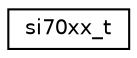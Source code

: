 digraph "Graphical Class Hierarchy"
{
 // LATEX_PDF_SIZE
  edge [fontname="Helvetica",fontsize="10",labelfontname="Helvetica",labelfontsize="10"];
  node [fontname="Helvetica",fontsize="10",shape=record];
  rankdir="LR";
  Node0 [label="si70xx_t",height=0.2,width=0.4,color="black", fillcolor="white", style="filled",URL="$structsi70xx__t.html",tooltip="Si70xx device descriptor."];
}
